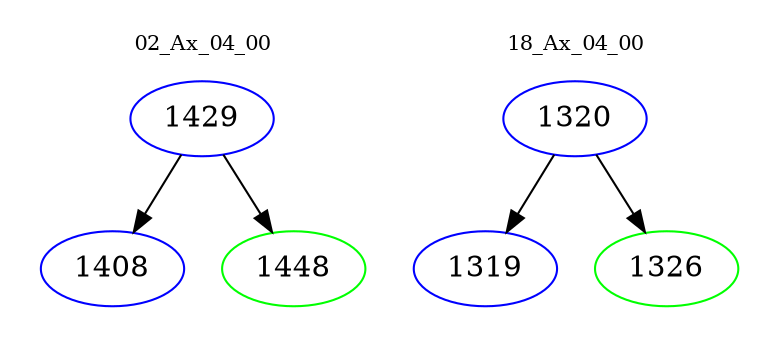 digraph{
subgraph cluster_0 {
color = white
label = "02_Ax_04_00";
fontsize=10;
T0_1429 [label="1429", color="blue"]
T0_1429 -> T0_1408 [color="black"]
T0_1408 [label="1408", color="blue"]
T0_1429 -> T0_1448 [color="black"]
T0_1448 [label="1448", color="green"]
}
subgraph cluster_1 {
color = white
label = "18_Ax_04_00";
fontsize=10;
T1_1320 [label="1320", color="blue"]
T1_1320 -> T1_1319 [color="black"]
T1_1319 [label="1319", color="blue"]
T1_1320 -> T1_1326 [color="black"]
T1_1326 [label="1326", color="green"]
}
}
